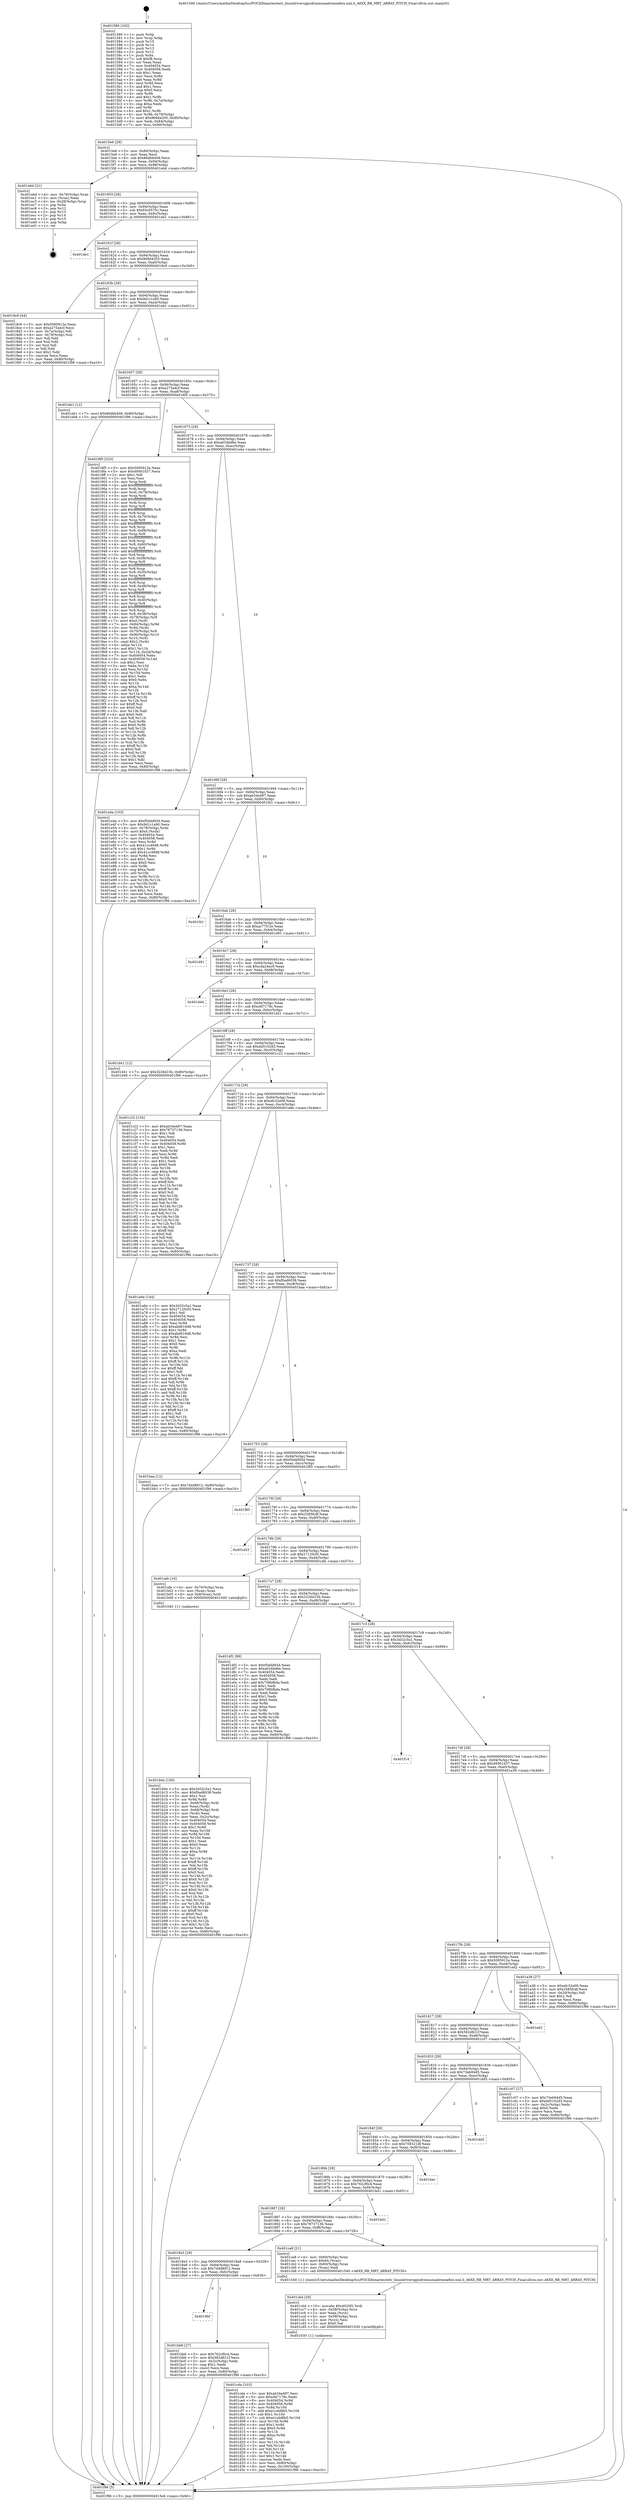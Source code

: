 digraph "0x401580" {
  label = "0x401580 (/mnt/c/Users/mathe/Desktop/tcc/POCII/binaries/extr_linuxdriversgpudrmmsmadrenoa6xx.xml.h_A6XX_RB_MRT_ARRAY_PITCH_Final-ollvm.out::main(0))"
  labelloc = "t"
  node[shape=record]

  Entry [label="",width=0.3,height=0.3,shape=circle,fillcolor=black,style=filled]
  "0x4015e6" [label="{
     0x4015e6 [29]\l
     | [instrs]\l
     &nbsp;&nbsp;0x4015e6 \<+3\>: mov -0x80(%rbp),%eax\l
     &nbsp;&nbsp;0x4015e9 \<+2\>: mov %eax,%ecx\l
     &nbsp;&nbsp;0x4015eb \<+6\>: sub $0x86dbb408,%ecx\l
     &nbsp;&nbsp;0x4015f1 \<+6\>: mov %eax,-0x94(%rbp)\l
     &nbsp;&nbsp;0x4015f7 \<+6\>: mov %ecx,-0x98(%rbp)\l
     &nbsp;&nbsp;0x4015fd \<+6\>: je 0000000000401ebd \<main+0x93d\>\l
  }"]
  "0x401ebd" [label="{
     0x401ebd [21]\l
     | [instrs]\l
     &nbsp;&nbsp;0x401ebd \<+4\>: mov -0x78(%rbp),%rax\l
     &nbsp;&nbsp;0x401ec1 \<+2\>: mov (%rax),%eax\l
     &nbsp;&nbsp;0x401ec3 \<+4\>: lea -0x28(%rbp),%rsp\l
     &nbsp;&nbsp;0x401ec7 \<+1\>: pop %rbx\l
     &nbsp;&nbsp;0x401ec8 \<+2\>: pop %r12\l
     &nbsp;&nbsp;0x401eca \<+2\>: pop %r13\l
     &nbsp;&nbsp;0x401ecc \<+2\>: pop %r14\l
     &nbsp;&nbsp;0x401ece \<+2\>: pop %r15\l
     &nbsp;&nbsp;0x401ed0 \<+1\>: pop %rbp\l
     &nbsp;&nbsp;0x401ed1 \<+1\>: ret\l
  }"]
  "0x401603" [label="{
     0x401603 [28]\l
     | [instrs]\l
     &nbsp;&nbsp;0x401603 \<+5\>: jmp 0000000000401608 \<main+0x88\>\l
     &nbsp;&nbsp;0x401608 \<+6\>: mov -0x94(%rbp),%eax\l
     &nbsp;&nbsp;0x40160e \<+5\>: sub $0x93c0570c,%eax\l
     &nbsp;&nbsp;0x401613 \<+6\>: mov %eax,-0x9c(%rbp)\l
     &nbsp;&nbsp;0x401619 \<+6\>: je 0000000000401de1 \<main+0x861\>\l
  }"]
  Exit [label="",width=0.3,height=0.3,shape=circle,fillcolor=black,style=filled,peripheries=2]
  "0x401de1" [label="{
     0x401de1\l
  }", style=dashed]
  "0x40161f" [label="{
     0x40161f [28]\l
     | [instrs]\l
     &nbsp;&nbsp;0x40161f \<+5\>: jmp 0000000000401624 \<main+0xa4\>\l
     &nbsp;&nbsp;0x401624 \<+6\>: mov -0x94(%rbp),%eax\l
     &nbsp;&nbsp;0x40162a \<+5\>: sub $0x969d4205,%eax\l
     &nbsp;&nbsp;0x40162f \<+6\>: mov %eax,-0xa0(%rbp)\l
     &nbsp;&nbsp;0x401635 \<+6\>: je 00000000004018c9 \<main+0x349\>\l
  }"]
  "0x401cda" [label="{
     0x401cda [103]\l
     | [instrs]\l
     &nbsp;&nbsp;0x401cda \<+5\>: mov $0xab34a497,%esi\l
     &nbsp;&nbsp;0x401cdf \<+5\>: mov $0xcfd7178c,%edx\l
     &nbsp;&nbsp;0x401ce4 \<+8\>: mov 0x404054,%r8d\l
     &nbsp;&nbsp;0x401cec \<+8\>: mov 0x404058,%r9d\l
     &nbsp;&nbsp;0x401cf4 \<+3\>: mov %r8d,%r10d\l
     &nbsp;&nbsp;0x401cf7 \<+7\>: add $0xe1cdd8b5,%r10d\l
     &nbsp;&nbsp;0x401cfe \<+4\>: sub $0x1,%r10d\l
     &nbsp;&nbsp;0x401d02 \<+7\>: sub $0xe1cdd8b5,%r10d\l
     &nbsp;&nbsp;0x401d09 \<+4\>: imul %r10d,%r8d\l
     &nbsp;&nbsp;0x401d0d \<+4\>: and $0x1,%r8d\l
     &nbsp;&nbsp;0x401d11 \<+4\>: cmp $0x0,%r8d\l
     &nbsp;&nbsp;0x401d15 \<+4\>: sete %r11b\l
     &nbsp;&nbsp;0x401d19 \<+4\>: cmp $0xa,%r9d\l
     &nbsp;&nbsp;0x401d1d \<+3\>: setl %bl\l
     &nbsp;&nbsp;0x401d20 \<+3\>: mov %r11b,%r14b\l
     &nbsp;&nbsp;0x401d23 \<+3\>: and %bl,%r14b\l
     &nbsp;&nbsp;0x401d26 \<+3\>: xor %bl,%r11b\l
     &nbsp;&nbsp;0x401d29 \<+3\>: or %r11b,%r14b\l
     &nbsp;&nbsp;0x401d2c \<+4\>: test $0x1,%r14b\l
     &nbsp;&nbsp;0x401d30 \<+3\>: cmovne %edx,%esi\l
     &nbsp;&nbsp;0x401d33 \<+3\>: mov %esi,-0x80(%rbp)\l
     &nbsp;&nbsp;0x401d36 \<+6\>: mov %eax,-0x100(%rbp)\l
     &nbsp;&nbsp;0x401d3c \<+5\>: jmp 0000000000401f96 \<main+0xa16\>\l
  }"]
  "0x4018c9" [label="{
     0x4018c9 [44]\l
     | [instrs]\l
     &nbsp;&nbsp;0x4018c9 \<+5\>: mov $0x5095912e,%eax\l
     &nbsp;&nbsp;0x4018ce \<+5\>: mov $0xa275a4cf,%ecx\l
     &nbsp;&nbsp;0x4018d3 \<+3\>: mov -0x7a(%rbp),%dl\l
     &nbsp;&nbsp;0x4018d6 \<+4\>: mov -0x79(%rbp),%sil\l
     &nbsp;&nbsp;0x4018da \<+3\>: mov %dl,%dil\l
     &nbsp;&nbsp;0x4018dd \<+3\>: and %sil,%dil\l
     &nbsp;&nbsp;0x4018e0 \<+3\>: xor %sil,%dl\l
     &nbsp;&nbsp;0x4018e3 \<+3\>: or %dl,%dil\l
     &nbsp;&nbsp;0x4018e6 \<+4\>: test $0x1,%dil\l
     &nbsp;&nbsp;0x4018ea \<+3\>: cmovne %ecx,%eax\l
     &nbsp;&nbsp;0x4018ed \<+3\>: mov %eax,-0x80(%rbp)\l
     &nbsp;&nbsp;0x4018f0 \<+5\>: jmp 0000000000401f96 \<main+0xa16\>\l
  }"]
  "0x40163b" [label="{
     0x40163b [28]\l
     | [instrs]\l
     &nbsp;&nbsp;0x40163b \<+5\>: jmp 0000000000401640 \<main+0xc0\>\l
     &nbsp;&nbsp;0x401640 \<+6\>: mov -0x94(%rbp),%eax\l
     &nbsp;&nbsp;0x401646 \<+5\>: sub $0x9d1c1a90,%eax\l
     &nbsp;&nbsp;0x40164b \<+6\>: mov %eax,-0xa4(%rbp)\l
     &nbsp;&nbsp;0x401651 \<+6\>: je 0000000000401eb1 \<main+0x931\>\l
  }"]
  "0x401f96" [label="{
     0x401f96 [5]\l
     | [instrs]\l
     &nbsp;&nbsp;0x401f96 \<+5\>: jmp 00000000004015e6 \<main+0x66\>\l
  }"]
  "0x401580" [label="{
     0x401580 [102]\l
     | [instrs]\l
     &nbsp;&nbsp;0x401580 \<+1\>: push %rbp\l
     &nbsp;&nbsp;0x401581 \<+3\>: mov %rsp,%rbp\l
     &nbsp;&nbsp;0x401584 \<+2\>: push %r15\l
     &nbsp;&nbsp;0x401586 \<+2\>: push %r14\l
     &nbsp;&nbsp;0x401588 \<+2\>: push %r13\l
     &nbsp;&nbsp;0x40158a \<+2\>: push %r12\l
     &nbsp;&nbsp;0x40158c \<+1\>: push %rbx\l
     &nbsp;&nbsp;0x40158d \<+7\>: sub $0xf8,%rsp\l
     &nbsp;&nbsp;0x401594 \<+2\>: xor %eax,%eax\l
     &nbsp;&nbsp;0x401596 \<+7\>: mov 0x404054,%ecx\l
     &nbsp;&nbsp;0x40159d \<+7\>: mov 0x404058,%edx\l
     &nbsp;&nbsp;0x4015a4 \<+3\>: sub $0x1,%eax\l
     &nbsp;&nbsp;0x4015a7 \<+3\>: mov %ecx,%r8d\l
     &nbsp;&nbsp;0x4015aa \<+3\>: add %eax,%r8d\l
     &nbsp;&nbsp;0x4015ad \<+4\>: imul %r8d,%ecx\l
     &nbsp;&nbsp;0x4015b1 \<+3\>: and $0x1,%ecx\l
     &nbsp;&nbsp;0x4015b4 \<+3\>: cmp $0x0,%ecx\l
     &nbsp;&nbsp;0x4015b7 \<+4\>: sete %r9b\l
     &nbsp;&nbsp;0x4015bb \<+4\>: and $0x1,%r9b\l
     &nbsp;&nbsp;0x4015bf \<+4\>: mov %r9b,-0x7a(%rbp)\l
     &nbsp;&nbsp;0x4015c3 \<+3\>: cmp $0xa,%edx\l
     &nbsp;&nbsp;0x4015c6 \<+4\>: setl %r9b\l
     &nbsp;&nbsp;0x4015ca \<+4\>: and $0x1,%r9b\l
     &nbsp;&nbsp;0x4015ce \<+4\>: mov %r9b,-0x79(%rbp)\l
     &nbsp;&nbsp;0x4015d2 \<+7\>: movl $0x969d4205,-0x80(%rbp)\l
     &nbsp;&nbsp;0x4015d9 \<+6\>: mov %edi,-0x84(%rbp)\l
     &nbsp;&nbsp;0x4015df \<+7\>: mov %rsi,-0x90(%rbp)\l
  }"]
  "0x401cbd" [label="{
     0x401cbd [29]\l
     | [instrs]\l
     &nbsp;&nbsp;0x401cbd \<+10\>: movabs $0x4020f2,%rdi\l
     &nbsp;&nbsp;0x401cc7 \<+4\>: mov -0x58(%rbp),%rcx\l
     &nbsp;&nbsp;0x401ccb \<+2\>: mov %eax,(%rcx)\l
     &nbsp;&nbsp;0x401ccd \<+4\>: mov -0x58(%rbp),%rcx\l
     &nbsp;&nbsp;0x401cd1 \<+2\>: mov (%rcx),%esi\l
     &nbsp;&nbsp;0x401cd3 \<+2\>: mov $0x0,%al\l
     &nbsp;&nbsp;0x401cd5 \<+5\>: call 0000000000401030 \<printf@plt\>\l
     | [calls]\l
     &nbsp;&nbsp;0x401030 \{1\} (unknown)\l
  }"]
  "0x401eb1" [label="{
     0x401eb1 [12]\l
     | [instrs]\l
     &nbsp;&nbsp;0x401eb1 \<+7\>: movl $0x86dbb408,-0x80(%rbp)\l
     &nbsp;&nbsp;0x401eb8 \<+5\>: jmp 0000000000401f96 \<main+0xa16\>\l
  }"]
  "0x401657" [label="{
     0x401657 [28]\l
     | [instrs]\l
     &nbsp;&nbsp;0x401657 \<+5\>: jmp 000000000040165c \<main+0xdc\>\l
     &nbsp;&nbsp;0x40165c \<+6\>: mov -0x94(%rbp),%eax\l
     &nbsp;&nbsp;0x401662 \<+5\>: sub $0xa275a4cf,%eax\l
     &nbsp;&nbsp;0x401667 \<+6\>: mov %eax,-0xa8(%rbp)\l
     &nbsp;&nbsp;0x40166d \<+6\>: je 00000000004018f5 \<main+0x375\>\l
  }"]
  "0x4018bf" [label="{
     0x4018bf\l
  }", style=dashed]
  "0x4018f5" [label="{
     0x4018f5 [323]\l
     | [instrs]\l
     &nbsp;&nbsp;0x4018f5 \<+5\>: mov $0x5095912e,%eax\l
     &nbsp;&nbsp;0x4018fa \<+5\>: mov $0x49561d37,%ecx\l
     &nbsp;&nbsp;0x4018ff \<+2\>: mov $0x1,%dl\l
     &nbsp;&nbsp;0x401901 \<+2\>: xor %esi,%esi\l
     &nbsp;&nbsp;0x401903 \<+3\>: mov %rsp,%rdi\l
     &nbsp;&nbsp;0x401906 \<+4\>: add $0xfffffffffffffff0,%rdi\l
     &nbsp;&nbsp;0x40190a \<+3\>: mov %rdi,%rsp\l
     &nbsp;&nbsp;0x40190d \<+4\>: mov %rdi,-0x78(%rbp)\l
     &nbsp;&nbsp;0x401911 \<+3\>: mov %rsp,%rdi\l
     &nbsp;&nbsp;0x401914 \<+4\>: add $0xfffffffffffffff0,%rdi\l
     &nbsp;&nbsp;0x401918 \<+3\>: mov %rdi,%rsp\l
     &nbsp;&nbsp;0x40191b \<+3\>: mov %rsp,%r8\l
     &nbsp;&nbsp;0x40191e \<+4\>: add $0xfffffffffffffff0,%r8\l
     &nbsp;&nbsp;0x401922 \<+3\>: mov %r8,%rsp\l
     &nbsp;&nbsp;0x401925 \<+4\>: mov %r8,-0x70(%rbp)\l
     &nbsp;&nbsp;0x401929 \<+3\>: mov %rsp,%r8\l
     &nbsp;&nbsp;0x40192c \<+4\>: add $0xfffffffffffffff0,%r8\l
     &nbsp;&nbsp;0x401930 \<+3\>: mov %r8,%rsp\l
     &nbsp;&nbsp;0x401933 \<+4\>: mov %r8,-0x68(%rbp)\l
     &nbsp;&nbsp;0x401937 \<+3\>: mov %rsp,%r8\l
     &nbsp;&nbsp;0x40193a \<+4\>: add $0xfffffffffffffff0,%r8\l
     &nbsp;&nbsp;0x40193e \<+3\>: mov %r8,%rsp\l
     &nbsp;&nbsp;0x401941 \<+4\>: mov %r8,-0x60(%rbp)\l
     &nbsp;&nbsp;0x401945 \<+3\>: mov %rsp,%r8\l
     &nbsp;&nbsp;0x401948 \<+4\>: add $0xfffffffffffffff0,%r8\l
     &nbsp;&nbsp;0x40194c \<+3\>: mov %r8,%rsp\l
     &nbsp;&nbsp;0x40194f \<+4\>: mov %r8,-0x58(%rbp)\l
     &nbsp;&nbsp;0x401953 \<+3\>: mov %rsp,%r8\l
     &nbsp;&nbsp;0x401956 \<+4\>: add $0xfffffffffffffff0,%r8\l
     &nbsp;&nbsp;0x40195a \<+3\>: mov %r8,%rsp\l
     &nbsp;&nbsp;0x40195d \<+4\>: mov %r8,-0x50(%rbp)\l
     &nbsp;&nbsp;0x401961 \<+3\>: mov %rsp,%r8\l
     &nbsp;&nbsp;0x401964 \<+4\>: add $0xfffffffffffffff0,%r8\l
     &nbsp;&nbsp;0x401968 \<+3\>: mov %r8,%rsp\l
     &nbsp;&nbsp;0x40196b \<+4\>: mov %r8,-0x48(%rbp)\l
     &nbsp;&nbsp;0x40196f \<+3\>: mov %rsp,%r8\l
     &nbsp;&nbsp;0x401972 \<+4\>: add $0xfffffffffffffff0,%r8\l
     &nbsp;&nbsp;0x401976 \<+3\>: mov %r8,%rsp\l
     &nbsp;&nbsp;0x401979 \<+4\>: mov %r8,-0x40(%rbp)\l
     &nbsp;&nbsp;0x40197d \<+3\>: mov %rsp,%r8\l
     &nbsp;&nbsp;0x401980 \<+4\>: add $0xfffffffffffffff0,%r8\l
     &nbsp;&nbsp;0x401984 \<+3\>: mov %r8,%rsp\l
     &nbsp;&nbsp;0x401987 \<+4\>: mov %r8,-0x38(%rbp)\l
     &nbsp;&nbsp;0x40198b \<+4\>: mov -0x78(%rbp),%r8\l
     &nbsp;&nbsp;0x40198f \<+7\>: movl $0x0,(%r8)\l
     &nbsp;&nbsp;0x401996 \<+7\>: mov -0x84(%rbp),%r9d\l
     &nbsp;&nbsp;0x40199d \<+3\>: mov %r9d,(%rdi)\l
     &nbsp;&nbsp;0x4019a0 \<+4\>: mov -0x70(%rbp),%r8\l
     &nbsp;&nbsp;0x4019a4 \<+7\>: mov -0x90(%rbp),%r10\l
     &nbsp;&nbsp;0x4019ab \<+3\>: mov %r10,(%r8)\l
     &nbsp;&nbsp;0x4019ae \<+3\>: cmpl $0x2,(%rdi)\l
     &nbsp;&nbsp;0x4019b1 \<+4\>: setne %r11b\l
     &nbsp;&nbsp;0x4019b5 \<+4\>: and $0x1,%r11b\l
     &nbsp;&nbsp;0x4019b9 \<+4\>: mov %r11b,-0x2d(%rbp)\l
     &nbsp;&nbsp;0x4019bd \<+7\>: mov 0x404054,%ebx\l
     &nbsp;&nbsp;0x4019c4 \<+8\>: mov 0x404058,%r14d\l
     &nbsp;&nbsp;0x4019cc \<+3\>: sub $0x1,%esi\l
     &nbsp;&nbsp;0x4019cf \<+3\>: mov %ebx,%r15d\l
     &nbsp;&nbsp;0x4019d2 \<+3\>: add %esi,%r15d\l
     &nbsp;&nbsp;0x4019d5 \<+4\>: imul %r15d,%ebx\l
     &nbsp;&nbsp;0x4019d9 \<+3\>: and $0x1,%ebx\l
     &nbsp;&nbsp;0x4019dc \<+3\>: cmp $0x0,%ebx\l
     &nbsp;&nbsp;0x4019df \<+4\>: sete %r11b\l
     &nbsp;&nbsp;0x4019e3 \<+4\>: cmp $0xa,%r14d\l
     &nbsp;&nbsp;0x4019e7 \<+4\>: setl %r12b\l
     &nbsp;&nbsp;0x4019eb \<+3\>: mov %r11b,%r13b\l
     &nbsp;&nbsp;0x4019ee \<+4\>: xor $0xff,%r13b\l
     &nbsp;&nbsp;0x4019f2 \<+3\>: mov %r12b,%sil\l
     &nbsp;&nbsp;0x4019f5 \<+4\>: xor $0xff,%sil\l
     &nbsp;&nbsp;0x4019f9 \<+3\>: xor $0x0,%dl\l
     &nbsp;&nbsp;0x4019fc \<+3\>: mov %r13b,%dil\l
     &nbsp;&nbsp;0x4019ff \<+4\>: and $0x0,%dil\l
     &nbsp;&nbsp;0x401a03 \<+3\>: and %dl,%r11b\l
     &nbsp;&nbsp;0x401a06 \<+3\>: mov %sil,%r8b\l
     &nbsp;&nbsp;0x401a09 \<+4\>: and $0x0,%r8b\l
     &nbsp;&nbsp;0x401a0d \<+3\>: and %dl,%r12b\l
     &nbsp;&nbsp;0x401a10 \<+3\>: or %r11b,%dil\l
     &nbsp;&nbsp;0x401a13 \<+3\>: or %r12b,%r8b\l
     &nbsp;&nbsp;0x401a16 \<+3\>: xor %r8b,%dil\l
     &nbsp;&nbsp;0x401a19 \<+3\>: or %sil,%r13b\l
     &nbsp;&nbsp;0x401a1c \<+4\>: xor $0xff,%r13b\l
     &nbsp;&nbsp;0x401a20 \<+3\>: or $0x0,%dl\l
     &nbsp;&nbsp;0x401a23 \<+3\>: and %dl,%r13b\l
     &nbsp;&nbsp;0x401a26 \<+3\>: or %r13b,%dil\l
     &nbsp;&nbsp;0x401a29 \<+4\>: test $0x1,%dil\l
     &nbsp;&nbsp;0x401a2d \<+3\>: cmovne %ecx,%eax\l
     &nbsp;&nbsp;0x401a30 \<+3\>: mov %eax,-0x80(%rbp)\l
     &nbsp;&nbsp;0x401a33 \<+5\>: jmp 0000000000401f96 \<main+0xa16\>\l
  }"]
  "0x401673" [label="{
     0x401673 [28]\l
     | [instrs]\l
     &nbsp;&nbsp;0x401673 \<+5\>: jmp 0000000000401678 \<main+0xf8\>\l
     &nbsp;&nbsp;0x401678 \<+6\>: mov -0x94(%rbp),%eax\l
     &nbsp;&nbsp;0x40167e \<+5\>: sub $0xa634bd6e,%eax\l
     &nbsp;&nbsp;0x401683 \<+6\>: mov %eax,-0xac(%rbp)\l
     &nbsp;&nbsp;0x401689 \<+6\>: je 0000000000401e4a \<main+0x8ca\>\l
  }"]
  "0x401bb6" [label="{
     0x401bb6 [27]\l
     | [instrs]\l
     &nbsp;&nbsp;0x401bb6 \<+5\>: mov $0x762cf0c4,%eax\l
     &nbsp;&nbsp;0x401bbb \<+5\>: mov $0x582d821f,%ecx\l
     &nbsp;&nbsp;0x401bc0 \<+3\>: mov -0x2c(%rbp),%edx\l
     &nbsp;&nbsp;0x401bc3 \<+3\>: cmp $0x1,%edx\l
     &nbsp;&nbsp;0x401bc6 \<+3\>: cmovl %ecx,%eax\l
     &nbsp;&nbsp;0x401bc9 \<+3\>: mov %eax,-0x80(%rbp)\l
     &nbsp;&nbsp;0x401bcc \<+5\>: jmp 0000000000401f96 \<main+0xa16\>\l
  }"]
  "0x4018a3" [label="{
     0x4018a3 [28]\l
     | [instrs]\l
     &nbsp;&nbsp;0x4018a3 \<+5\>: jmp 00000000004018a8 \<main+0x328\>\l
     &nbsp;&nbsp;0x4018a8 \<+6\>: mov -0x94(%rbp),%eax\l
     &nbsp;&nbsp;0x4018ae \<+5\>: sub $0x7d4d8912,%eax\l
     &nbsp;&nbsp;0x4018b3 \<+6\>: mov %eax,-0xfc(%rbp)\l
     &nbsp;&nbsp;0x4018b9 \<+6\>: je 0000000000401bb6 \<main+0x636\>\l
  }"]
  "0x401e4a" [label="{
     0x401e4a [103]\l
     | [instrs]\l
     &nbsp;&nbsp;0x401e4a \<+5\>: mov $0xf5ddd93d,%eax\l
     &nbsp;&nbsp;0x401e4f \<+5\>: mov $0x9d1c1a90,%ecx\l
     &nbsp;&nbsp;0x401e54 \<+4\>: mov -0x78(%rbp),%rdx\l
     &nbsp;&nbsp;0x401e58 \<+6\>: movl $0x0,(%rdx)\l
     &nbsp;&nbsp;0x401e5e \<+7\>: mov 0x404054,%esi\l
     &nbsp;&nbsp;0x401e65 \<+7\>: mov 0x404058,%edi\l
     &nbsp;&nbsp;0x401e6c \<+3\>: mov %esi,%r8d\l
     &nbsp;&nbsp;0x401e6f \<+7\>: sub $0x41cc49d8,%r8d\l
     &nbsp;&nbsp;0x401e76 \<+4\>: sub $0x1,%r8d\l
     &nbsp;&nbsp;0x401e7a \<+7\>: add $0x41cc49d8,%r8d\l
     &nbsp;&nbsp;0x401e81 \<+4\>: imul %r8d,%esi\l
     &nbsp;&nbsp;0x401e85 \<+3\>: and $0x1,%esi\l
     &nbsp;&nbsp;0x401e88 \<+3\>: cmp $0x0,%esi\l
     &nbsp;&nbsp;0x401e8b \<+4\>: sete %r9b\l
     &nbsp;&nbsp;0x401e8f \<+3\>: cmp $0xa,%edi\l
     &nbsp;&nbsp;0x401e92 \<+4\>: setl %r10b\l
     &nbsp;&nbsp;0x401e96 \<+3\>: mov %r9b,%r11b\l
     &nbsp;&nbsp;0x401e99 \<+3\>: and %r10b,%r11b\l
     &nbsp;&nbsp;0x401e9c \<+3\>: xor %r10b,%r9b\l
     &nbsp;&nbsp;0x401e9f \<+3\>: or %r9b,%r11b\l
     &nbsp;&nbsp;0x401ea2 \<+4\>: test $0x1,%r11b\l
     &nbsp;&nbsp;0x401ea6 \<+3\>: cmovne %ecx,%eax\l
     &nbsp;&nbsp;0x401ea9 \<+3\>: mov %eax,-0x80(%rbp)\l
     &nbsp;&nbsp;0x401eac \<+5\>: jmp 0000000000401f96 \<main+0xa16\>\l
  }"]
  "0x40168f" [label="{
     0x40168f [28]\l
     | [instrs]\l
     &nbsp;&nbsp;0x40168f \<+5\>: jmp 0000000000401694 \<main+0x114\>\l
     &nbsp;&nbsp;0x401694 \<+6\>: mov -0x94(%rbp),%eax\l
     &nbsp;&nbsp;0x40169a \<+5\>: sub $0xab34a497,%eax\l
     &nbsp;&nbsp;0x40169f \<+6\>: mov %eax,-0xb0(%rbp)\l
     &nbsp;&nbsp;0x4016a5 \<+6\>: je 0000000000401f41 \<main+0x9c1\>\l
  }"]
  "0x401ca8" [label="{
     0x401ca8 [21]\l
     | [instrs]\l
     &nbsp;&nbsp;0x401ca8 \<+4\>: mov -0x60(%rbp),%rax\l
     &nbsp;&nbsp;0x401cac \<+6\>: movl $0x64,(%rax)\l
     &nbsp;&nbsp;0x401cb2 \<+4\>: mov -0x60(%rbp),%rax\l
     &nbsp;&nbsp;0x401cb6 \<+2\>: mov (%rax),%edi\l
     &nbsp;&nbsp;0x401cb8 \<+5\>: call 0000000000401540 \<A6XX_RB_MRT_ARRAY_PITCH\>\l
     | [calls]\l
     &nbsp;&nbsp;0x401540 \{1\} (/mnt/c/Users/mathe/Desktop/tcc/POCII/binaries/extr_linuxdriversgpudrmmsmadrenoa6xx.xml.h_A6XX_RB_MRT_ARRAY_PITCH_Final-ollvm.out::A6XX_RB_MRT_ARRAY_PITCH)\l
  }"]
  "0x401f41" [label="{
     0x401f41\l
  }", style=dashed]
  "0x4016ab" [label="{
     0x4016ab [28]\l
     | [instrs]\l
     &nbsp;&nbsp;0x4016ab \<+5\>: jmp 00000000004016b0 \<main+0x130\>\l
     &nbsp;&nbsp;0x4016b0 \<+6\>: mov -0x94(%rbp),%eax\l
     &nbsp;&nbsp;0x4016b6 \<+5\>: sub $0xac77f12e,%eax\l
     &nbsp;&nbsp;0x4016bb \<+6\>: mov %eax,-0xb4(%rbp)\l
     &nbsp;&nbsp;0x4016c1 \<+6\>: je 0000000000401d91 \<main+0x811\>\l
  }"]
  "0x401887" [label="{
     0x401887 [28]\l
     | [instrs]\l
     &nbsp;&nbsp;0x401887 \<+5\>: jmp 000000000040188c \<main+0x30c\>\l
     &nbsp;&nbsp;0x40188c \<+6\>: mov -0x94(%rbp),%eax\l
     &nbsp;&nbsp;0x401892 \<+5\>: sub $0x78737136,%eax\l
     &nbsp;&nbsp;0x401897 \<+6\>: mov %eax,-0xf8(%rbp)\l
     &nbsp;&nbsp;0x40189d \<+6\>: je 0000000000401ca8 \<main+0x728\>\l
  }"]
  "0x401d91" [label="{
     0x401d91\l
  }", style=dashed]
  "0x4016c7" [label="{
     0x4016c7 [28]\l
     | [instrs]\l
     &nbsp;&nbsp;0x4016c7 \<+5\>: jmp 00000000004016cc \<main+0x14c\>\l
     &nbsp;&nbsp;0x4016cc \<+6\>: mov -0x94(%rbp),%eax\l
     &nbsp;&nbsp;0x4016d2 \<+5\>: sub $0xcda24ec9,%eax\l
     &nbsp;&nbsp;0x4016d7 \<+6\>: mov %eax,-0xb8(%rbp)\l
     &nbsp;&nbsp;0x4016dd \<+6\>: je 0000000000401d4d \<main+0x7cd\>\l
  }"]
  "0x401bd1" [label="{
     0x401bd1\l
  }", style=dashed]
  "0x401d4d" [label="{
     0x401d4d\l
  }", style=dashed]
  "0x4016e3" [label="{
     0x4016e3 [28]\l
     | [instrs]\l
     &nbsp;&nbsp;0x4016e3 \<+5\>: jmp 00000000004016e8 \<main+0x168\>\l
     &nbsp;&nbsp;0x4016e8 \<+6\>: mov -0x94(%rbp),%eax\l
     &nbsp;&nbsp;0x4016ee \<+5\>: sub $0xcfd7178c,%eax\l
     &nbsp;&nbsp;0x4016f3 \<+6\>: mov %eax,-0xbc(%rbp)\l
     &nbsp;&nbsp;0x4016f9 \<+6\>: je 0000000000401d41 \<main+0x7c1\>\l
  }"]
  "0x40186b" [label="{
     0x40186b [28]\l
     | [instrs]\l
     &nbsp;&nbsp;0x40186b \<+5\>: jmp 0000000000401870 \<main+0x2f0\>\l
     &nbsp;&nbsp;0x401870 \<+6\>: mov -0x94(%rbp),%eax\l
     &nbsp;&nbsp;0x401876 \<+5\>: sub $0x762cf0c4,%eax\l
     &nbsp;&nbsp;0x40187b \<+6\>: mov %eax,-0xf4(%rbp)\l
     &nbsp;&nbsp;0x401881 \<+6\>: je 0000000000401bd1 \<main+0x651\>\l
  }"]
  "0x401d41" [label="{
     0x401d41 [12]\l
     | [instrs]\l
     &nbsp;&nbsp;0x401d41 \<+7\>: movl $0x3226d15b,-0x80(%rbp)\l
     &nbsp;&nbsp;0x401d48 \<+5\>: jmp 0000000000401f96 \<main+0xa16\>\l
  }"]
  "0x4016ff" [label="{
     0x4016ff [28]\l
     | [instrs]\l
     &nbsp;&nbsp;0x4016ff \<+5\>: jmp 0000000000401704 \<main+0x184\>\l
     &nbsp;&nbsp;0x401704 \<+6\>: mov -0x94(%rbp),%eax\l
     &nbsp;&nbsp;0x40170a \<+5\>: sub $0xdd5102d3,%eax\l
     &nbsp;&nbsp;0x40170f \<+6\>: mov %eax,-0xc0(%rbp)\l
     &nbsp;&nbsp;0x401715 \<+6\>: je 0000000000401c22 \<main+0x6a2\>\l
  }"]
  "0x401bec" [label="{
     0x401bec\l
  }", style=dashed]
  "0x401c22" [label="{
     0x401c22 [134]\l
     | [instrs]\l
     &nbsp;&nbsp;0x401c22 \<+5\>: mov $0xab34a497,%eax\l
     &nbsp;&nbsp;0x401c27 \<+5\>: mov $0x78737136,%ecx\l
     &nbsp;&nbsp;0x401c2c \<+2\>: mov $0x1,%dl\l
     &nbsp;&nbsp;0x401c2e \<+2\>: xor %esi,%esi\l
     &nbsp;&nbsp;0x401c30 \<+7\>: mov 0x404054,%edi\l
     &nbsp;&nbsp;0x401c37 \<+8\>: mov 0x404058,%r8d\l
     &nbsp;&nbsp;0x401c3f \<+3\>: sub $0x1,%esi\l
     &nbsp;&nbsp;0x401c42 \<+3\>: mov %edi,%r9d\l
     &nbsp;&nbsp;0x401c45 \<+3\>: add %esi,%r9d\l
     &nbsp;&nbsp;0x401c48 \<+4\>: imul %r9d,%edi\l
     &nbsp;&nbsp;0x401c4c \<+3\>: and $0x1,%edi\l
     &nbsp;&nbsp;0x401c4f \<+3\>: cmp $0x0,%edi\l
     &nbsp;&nbsp;0x401c52 \<+4\>: sete %r10b\l
     &nbsp;&nbsp;0x401c56 \<+4\>: cmp $0xa,%r8d\l
     &nbsp;&nbsp;0x401c5a \<+4\>: setl %r11b\l
     &nbsp;&nbsp;0x401c5e \<+3\>: mov %r10b,%bl\l
     &nbsp;&nbsp;0x401c61 \<+3\>: xor $0xff,%bl\l
     &nbsp;&nbsp;0x401c64 \<+3\>: mov %r11b,%r14b\l
     &nbsp;&nbsp;0x401c67 \<+4\>: xor $0xff,%r14b\l
     &nbsp;&nbsp;0x401c6b \<+3\>: xor $0x0,%dl\l
     &nbsp;&nbsp;0x401c6e \<+3\>: mov %bl,%r15b\l
     &nbsp;&nbsp;0x401c71 \<+4\>: and $0x0,%r15b\l
     &nbsp;&nbsp;0x401c75 \<+3\>: and %dl,%r10b\l
     &nbsp;&nbsp;0x401c78 \<+3\>: mov %r14b,%r12b\l
     &nbsp;&nbsp;0x401c7b \<+4\>: and $0x0,%r12b\l
     &nbsp;&nbsp;0x401c7f \<+3\>: and %dl,%r11b\l
     &nbsp;&nbsp;0x401c82 \<+3\>: or %r10b,%r15b\l
     &nbsp;&nbsp;0x401c85 \<+3\>: or %r11b,%r12b\l
     &nbsp;&nbsp;0x401c88 \<+3\>: xor %r12b,%r15b\l
     &nbsp;&nbsp;0x401c8b \<+3\>: or %r14b,%bl\l
     &nbsp;&nbsp;0x401c8e \<+3\>: xor $0xff,%bl\l
     &nbsp;&nbsp;0x401c91 \<+3\>: or $0x0,%dl\l
     &nbsp;&nbsp;0x401c94 \<+2\>: and %dl,%bl\l
     &nbsp;&nbsp;0x401c96 \<+3\>: or %bl,%r15b\l
     &nbsp;&nbsp;0x401c99 \<+4\>: test $0x1,%r15b\l
     &nbsp;&nbsp;0x401c9d \<+3\>: cmovne %ecx,%eax\l
     &nbsp;&nbsp;0x401ca0 \<+3\>: mov %eax,-0x80(%rbp)\l
     &nbsp;&nbsp;0x401ca3 \<+5\>: jmp 0000000000401f96 \<main+0xa16\>\l
  }"]
  "0x40171b" [label="{
     0x40171b [28]\l
     | [instrs]\l
     &nbsp;&nbsp;0x40171b \<+5\>: jmp 0000000000401720 \<main+0x1a0\>\l
     &nbsp;&nbsp;0x401720 \<+6\>: mov -0x94(%rbp),%eax\l
     &nbsp;&nbsp;0x401726 \<+5\>: sub $0xefc32e09,%eax\l
     &nbsp;&nbsp;0x40172b \<+6\>: mov %eax,-0xc4(%rbp)\l
     &nbsp;&nbsp;0x401731 \<+6\>: je 0000000000401a6e \<main+0x4ee\>\l
  }"]
  "0x40184f" [label="{
     0x40184f [28]\l
     | [instrs]\l
     &nbsp;&nbsp;0x40184f \<+5\>: jmp 0000000000401854 \<main+0x2d4\>\l
     &nbsp;&nbsp;0x401854 \<+6\>: mov -0x94(%rbp),%eax\l
     &nbsp;&nbsp;0x40185a \<+5\>: sub $0x759321df,%eax\l
     &nbsp;&nbsp;0x40185f \<+6\>: mov %eax,-0xf0(%rbp)\l
     &nbsp;&nbsp;0x401865 \<+6\>: je 0000000000401bec \<main+0x66c\>\l
  }"]
  "0x401a6e" [label="{
     0x401a6e [144]\l
     | [instrs]\l
     &nbsp;&nbsp;0x401a6e \<+5\>: mov $0x3d32c5a1,%eax\l
     &nbsp;&nbsp;0x401a73 \<+5\>: mov $0x27120cf3,%ecx\l
     &nbsp;&nbsp;0x401a78 \<+2\>: mov $0x1,%dl\l
     &nbsp;&nbsp;0x401a7a \<+7\>: mov 0x404054,%esi\l
     &nbsp;&nbsp;0x401a81 \<+7\>: mov 0x404058,%edi\l
     &nbsp;&nbsp;0x401a88 \<+3\>: mov %esi,%r8d\l
     &nbsp;&nbsp;0x401a8b \<+7\>: add $0xabd616d8,%r8d\l
     &nbsp;&nbsp;0x401a92 \<+4\>: sub $0x1,%r8d\l
     &nbsp;&nbsp;0x401a96 \<+7\>: sub $0xabd616d8,%r8d\l
     &nbsp;&nbsp;0x401a9d \<+4\>: imul %r8d,%esi\l
     &nbsp;&nbsp;0x401aa1 \<+3\>: and $0x1,%esi\l
     &nbsp;&nbsp;0x401aa4 \<+3\>: cmp $0x0,%esi\l
     &nbsp;&nbsp;0x401aa7 \<+4\>: sete %r9b\l
     &nbsp;&nbsp;0x401aab \<+3\>: cmp $0xa,%edi\l
     &nbsp;&nbsp;0x401aae \<+4\>: setl %r10b\l
     &nbsp;&nbsp;0x401ab2 \<+3\>: mov %r9b,%r11b\l
     &nbsp;&nbsp;0x401ab5 \<+4\>: xor $0xff,%r11b\l
     &nbsp;&nbsp;0x401ab9 \<+3\>: mov %r10b,%bl\l
     &nbsp;&nbsp;0x401abc \<+3\>: xor $0xff,%bl\l
     &nbsp;&nbsp;0x401abf \<+3\>: xor $0x1,%dl\l
     &nbsp;&nbsp;0x401ac2 \<+3\>: mov %r11b,%r14b\l
     &nbsp;&nbsp;0x401ac5 \<+4\>: and $0xff,%r14b\l
     &nbsp;&nbsp;0x401ac9 \<+3\>: and %dl,%r9b\l
     &nbsp;&nbsp;0x401acc \<+3\>: mov %bl,%r15b\l
     &nbsp;&nbsp;0x401acf \<+4\>: and $0xff,%r15b\l
     &nbsp;&nbsp;0x401ad3 \<+3\>: and %dl,%r10b\l
     &nbsp;&nbsp;0x401ad6 \<+3\>: or %r9b,%r14b\l
     &nbsp;&nbsp;0x401ad9 \<+3\>: or %r10b,%r15b\l
     &nbsp;&nbsp;0x401adc \<+3\>: xor %r15b,%r14b\l
     &nbsp;&nbsp;0x401adf \<+3\>: or %bl,%r11b\l
     &nbsp;&nbsp;0x401ae2 \<+4\>: xor $0xff,%r11b\l
     &nbsp;&nbsp;0x401ae6 \<+3\>: or $0x1,%dl\l
     &nbsp;&nbsp;0x401ae9 \<+3\>: and %dl,%r11b\l
     &nbsp;&nbsp;0x401aec \<+3\>: or %r11b,%r14b\l
     &nbsp;&nbsp;0x401aef \<+4\>: test $0x1,%r14b\l
     &nbsp;&nbsp;0x401af3 \<+3\>: cmovne %ecx,%eax\l
     &nbsp;&nbsp;0x401af6 \<+3\>: mov %eax,-0x80(%rbp)\l
     &nbsp;&nbsp;0x401af9 \<+5\>: jmp 0000000000401f96 \<main+0xa16\>\l
  }"]
  "0x401737" [label="{
     0x401737 [28]\l
     | [instrs]\l
     &nbsp;&nbsp;0x401737 \<+5\>: jmp 000000000040173c \<main+0x1bc\>\l
     &nbsp;&nbsp;0x40173c \<+6\>: mov -0x94(%rbp),%eax\l
     &nbsp;&nbsp;0x401742 \<+5\>: sub $0xf0ad6038,%eax\l
     &nbsp;&nbsp;0x401747 \<+6\>: mov %eax,-0xc8(%rbp)\l
     &nbsp;&nbsp;0x40174d \<+6\>: je 0000000000401baa \<main+0x62a\>\l
  }"]
  "0x401dd5" [label="{
     0x401dd5\l
  }", style=dashed]
  "0x401baa" [label="{
     0x401baa [12]\l
     | [instrs]\l
     &nbsp;&nbsp;0x401baa \<+7\>: movl $0x7d4d8912,-0x80(%rbp)\l
     &nbsp;&nbsp;0x401bb1 \<+5\>: jmp 0000000000401f96 \<main+0xa16\>\l
  }"]
  "0x401753" [label="{
     0x401753 [28]\l
     | [instrs]\l
     &nbsp;&nbsp;0x401753 \<+5\>: jmp 0000000000401758 \<main+0x1d8\>\l
     &nbsp;&nbsp;0x401758 \<+6\>: mov -0x94(%rbp),%eax\l
     &nbsp;&nbsp;0x40175e \<+5\>: sub $0xf5ddd93d,%eax\l
     &nbsp;&nbsp;0x401763 \<+6\>: mov %eax,-0xcc(%rbp)\l
     &nbsp;&nbsp;0x401769 \<+6\>: je 0000000000401f85 \<main+0xa05\>\l
  }"]
  "0x401833" [label="{
     0x401833 [28]\l
     | [instrs]\l
     &nbsp;&nbsp;0x401833 \<+5\>: jmp 0000000000401838 \<main+0x2b8\>\l
     &nbsp;&nbsp;0x401838 \<+6\>: mov -0x94(%rbp),%eax\l
     &nbsp;&nbsp;0x40183e \<+5\>: sub $0x73eb94d5,%eax\l
     &nbsp;&nbsp;0x401843 \<+6\>: mov %eax,-0xec(%rbp)\l
     &nbsp;&nbsp;0x401849 \<+6\>: je 0000000000401dd5 \<main+0x855\>\l
  }"]
  "0x401f85" [label="{
     0x401f85\l
  }", style=dashed]
  "0x40176f" [label="{
     0x40176f [28]\l
     | [instrs]\l
     &nbsp;&nbsp;0x40176f \<+5\>: jmp 0000000000401774 \<main+0x1f4\>\l
     &nbsp;&nbsp;0x401774 \<+6\>: mov -0x94(%rbp),%eax\l
     &nbsp;&nbsp;0x40177a \<+5\>: sub $0x2585fcdf,%eax\l
     &nbsp;&nbsp;0x40177f \<+6\>: mov %eax,-0xd0(%rbp)\l
     &nbsp;&nbsp;0x401785 \<+6\>: je 0000000000401a53 \<main+0x4d3\>\l
  }"]
  "0x401c07" [label="{
     0x401c07 [27]\l
     | [instrs]\l
     &nbsp;&nbsp;0x401c07 \<+5\>: mov $0x73eb94d5,%eax\l
     &nbsp;&nbsp;0x401c0c \<+5\>: mov $0xdd5102d3,%ecx\l
     &nbsp;&nbsp;0x401c11 \<+3\>: mov -0x2c(%rbp),%edx\l
     &nbsp;&nbsp;0x401c14 \<+3\>: cmp $0x0,%edx\l
     &nbsp;&nbsp;0x401c17 \<+3\>: cmove %ecx,%eax\l
     &nbsp;&nbsp;0x401c1a \<+3\>: mov %eax,-0x80(%rbp)\l
     &nbsp;&nbsp;0x401c1d \<+5\>: jmp 0000000000401f96 \<main+0xa16\>\l
  }"]
  "0x401a53" [label="{
     0x401a53\l
  }", style=dashed]
  "0x40178b" [label="{
     0x40178b [28]\l
     | [instrs]\l
     &nbsp;&nbsp;0x40178b \<+5\>: jmp 0000000000401790 \<main+0x210\>\l
     &nbsp;&nbsp;0x401790 \<+6\>: mov -0x94(%rbp),%eax\l
     &nbsp;&nbsp;0x401796 \<+5\>: sub $0x27120cf3,%eax\l
     &nbsp;&nbsp;0x40179b \<+6\>: mov %eax,-0xd4(%rbp)\l
     &nbsp;&nbsp;0x4017a1 \<+6\>: je 0000000000401afe \<main+0x57e\>\l
  }"]
  "0x401817" [label="{
     0x401817 [28]\l
     | [instrs]\l
     &nbsp;&nbsp;0x401817 \<+5\>: jmp 000000000040181c \<main+0x29c\>\l
     &nbsp;&nbsp;0x40181c \<+6\>: mov -0x94(%rbp),%eax\l
     &nbsp;&nbsp;0x401822 \<+5\>: sub $0x582d821f,%eax\l
     &nbsp;&nbsp;0x401827 \<+6\>: mov %eax,-0xe8(%rbp)\l
     &nbsp;&nbsp;0x40182d \<+6\>: je 0000000000401c07 \<main+0x687\>\l
  }"]
  "0x401afe" [label="{
     0x401afe [16]\l
     | [instrs]\l
     &nbsp;&nbsp;0x401afe \<+4\>: mov -0x70(%rbp),%rax\l
     &nbsp;&nbsp;0x401b02 \<+3\>: mov (%rax),%rax\l
     &nbsp;&nbsp;0x401b05 \<+4\>: mov 0x8(%rax),%rdi\l
     &nbsp;&nbsp;0x401b09 \<+5\>: call 0000000000401040 \<atoi@plt\>\l
     | [calls]\l
     &nbsp;&nbsp;0x401040 \{1\} (unknown)\l
  }"]
  "0x4017a7" [label="{
     0x4017a7 [28]\l
     | [instrs]\l
     &nbsp;&nbsp;0x4017a7 \<+5\>: jmp 00000000004017ac \<main+0x22c\>\l
     &nbsp;&nbsp;0x4017ac \<+6\>: mov -0x94(%rbp),%eax\l
     &nbsp;&nbsp;0x4017b2 \<+5\>: sub $0x3226d15b,%eax\l
     &nbsp;&nbsp;0x4017b7 \<+6\>: mov %eax,-0xd8(%rbp)\l
     &nbsp;&nbsp;0x4017bd \<+6\>: je 0000000000401df2 \<main+0x872\>\l
  }"]
  "0x401ed2" [label="{
     0x401ed2\l
  }", style=dashed]
  "0x401df2" [label="{
     0x401df2 [88]\l
     | [instrs]\l
     &nbsp;&nbsp;0x401df2 \<+5\>: mov $0xf5ddd93d,%eax\l
     &nbsp;&nbsp;0x401df7 \<+5\>: mov $0xa634bd6e,%ecx\l
     &nbsp;&nbsp;0x401dfc \<+7\>: mov 0x404054,%edx\l
     &nbsp;&nbsp;0x401e03 \<+7\>: mov 0x404058,%esi\l
     &nbsp;&nbsp;0x401e0a \<+2\>: mov %edx,%edi\l
     &nbsp;&nbsp;0x401e0c \<+6\>: add $0x708bfbda,%edi\l
     &nbsp;&nbsp;0x401e12 \<+3\>: sub $0x1,%edi\l
     &nbsp;&nbsp;0x401e15 \<+6\>: sub $0x708bfbda,%edi\l
     &nbsp;&nbsp;0x401e1b \<+3\>: imul %edi,%edx\l
     &nbsp;&nbsp;0x401e1e \<+3\>: and $0x1,%edx\l
     &nbsp;&nbsp;0x401e21 \<+3\>: cmp $0x0,%edx\l
     &nbsp;&nbsp;0x401e24 \<+4\>: sete %r8b\l
     &nbsp;&nbsp;0x401e28 \<+3\>: cmp $0xa,%esi\l
     &nbsp;&nbsp;0x401e2b \<+4\>: setl %r9b\l
     &nbsp;&nbsp;0x401e2f \<+3\>: mov %r8b,%r10b\l
     &nbsp;&nbsp;0x401e32 \<+3\>: and %r9b,%r10b\l
     &nbsp;&nbsp;0x401e35 \<+3\>: xor %r9b,%r8b\l
     &nbsp;&nbsp;0x401e38 \<+3\>: or %r8b,%r10b\l
     &nbsp;&nbsp;0x401e3b \<+4\>: test $0x1,%r10b\l
     &nbsp;&nbsp;0x401e3f \<+3\>: cmovne %ecx,%eax\l
     &nbsp;&nbsp;0x401e42 \<+3\>: mov %eax,-0x80(%rbp)\l
     &nbsp;&nbsp;0x401e45 \<+5\>: jmp 0000000000401f96 \<main+0xa16\>\l
  }"]
  "0x4017c3" [label="{
     0x4017c3 [28]\l
     | [instrs]\l
     &nbsp;&nbsp;0x4017c3 \<+5\>: jmp 00000000004017c8 \<main+0x248\>\l
     &nbsp;&nbsp;0x4017c8 \<+6\>: mov -0x94(%rbp),%eax\l
     &nbsp;&nbsp;0x4017ce \<+5\>: sub $0x3d32c5a1,%eax\l
     &nbsp;&nbsp;0x4017d3 \<+6\>: mov %eax,-0xdc(%rbp)\l
     &nbsp;&nbsp;0x4017d9 \<+6\>: je 0000000000401f14 \<main+0x994\>\l
  }"]
  "0x401b0e" [label="{
     0x401b0e [156]\l
     | [instrs]\l
     &nbsp;&nbsp;0x401b0e \<+5\>: mov $0x3d32c5a1,%ecx\l
     &nbsp;&nbsp;0x401b13 \<+5\>: mov $0xf0ad6038,%edx\l
     &nbsp;&nbsp;0x401b18 \<+3\>: mov $0x1,%sil\l
     &nbsp;&nbsp;0x401b1b \<+3\>: xor %r8d,%r8d\l
     &nbsp;&nbsp;0x401b1e \<+4\>: mov -0x68(%rbp),%rdi\l
     &nbsp;&nbsp;0x401b22 \<+2\>: mov %eax,(%rdi)\l
     &nbsp;&nbsp;0x401b24 \<+4\>: mov -0x68(%rbp),%rdi\l
     &nbsp;&nbsp;0x401b28 \<+2\>: mov (%rdi),%eax\l
     &nbsp;&nbsp;0x401b2a \<+3\>: mov %eax,-0x2c(%rbp)\l
     &nbsp;&nbsp;0x401b2d \<+7\>: mov 0x404054,%eax\l
     &nbsp;&nbsp;0x401b34 \<+8\>: mov 0x404058,%r9d\l
     &nbsp;&nbsp;0x401b3c \<+4\>: sub $0x1,%r8d\l
     &nbsp;&nbsp;0x401b40 \<+3\>: mov %eax,%r10d\l
     &nbsp;&nbsp;0x401b43 \<+3\>: add %r8d,%r10d\l
     &nbsp;&nbsp;0x401b46 \<+4\>: imul %r10d,%eax\l
     &nbsp;&nbsp;0x401b4a \<+3\>: and $0x1,%eax\l
     &nbsp;&nbsp;0x401b4d \<+3\>: cmp $0x0,%eax\l
     &nbsp;&nbsp;0x401b50 \<+4\>: sete %r11b\l
     &nbsp;&nbsp;0x401b54 \<+4\>: cmp $0xa,%r9d\l
     &nbsp;&nbsp;0x401b58 \<+3\>: setl %bl\l
     &nbsp;&nbsp;0x401b5b \<+3\>: mov %r11b,%r14b\l
     &nbsp;&nbsp;0x401b5e \<+4\>: xor $0xff,%r14b\l
     &nbsp;&nbsp;0x401b62 \<+3\>: mov %bl,%r15b\l
     &nbsp;&nbsp;0x401b65 \<+4\>: xor $0xff,%r15b\l
     &nbsp;&nbsp;0x401b69 \<+4\>: xor $0x0,%sil\l
     &nbsp;&nbsp;0x401b6d \<+3\>: mov %r14b,%r12b\l
     &nbsp;&nbsp;0x401b70 \<+4\>: and $0x0,%r12b\l
     &nbsp;&nbsp;0x401b74 \<+3\>: and %sil,%r11b\l
     &nbsp;&nbsp;0x401b77 \<+3\>: mov %r15b,%r13b\l
     &nbsp;&nbsp;0x401b7a \<+4\>: and $0x0,%r13b\l
     &nbsp;&nbsp;0x401b7e \<+3\>: and %sil,%bl\l
     &nbsp;&nbsp;0x401b81 \<+3\>: or %r11b,%r12b\l
     &nbsp;&nbsp;0x401b84 \<+3\>: or %bl,%r13b\l
     &nbsp;&nbsp;0x401b87 \<+3\>: xor %r13b,%r12b\l
     &nbsp;&nbsp;0x401b8a \<+3\>: or %r15b,%r14b\l
     &nbsp;&nbsp;0x401b8d \<+4\>: xor $0xff,%r14b\l
     &nbsp;&nbsp;0x401b91 \<+4\>: or $0x0,%sil\l
     &nbsp;&nbsp;0x401b95 \<+3\>: and %sil,%r14b\l
     &nbsp;&nbsp;0x401b98 \<+3\>: or %r14b,%r12b\l
     &nbsp;&nbsp;0x401b9b \<+4\>: test $0x1,%r12b\l
     &nbsp;&nbsp;0x401b9f \<+3\>: cmovne %edx,%ecx\l
     &nbsp;&nbsp;0x401ba2 \<+3\>: mov %ecx,-0x80(%rbp)\l
     &nbsp;&nbsp;0x401ba5 \<+5\>: jmp 0000000000401f96 \<main+0xa16\>\l
  }"]
  "0x401f14" [label="{
     0x401f14\l
  }", style=dashed]
  "0x4017df" [label="{
     0x4017df [28]\l
     | [instrs]\l
     &nbsp;&nbsp;0x4017df \<+5\>: jmp 00000000004017e4 \<main+0x264\>\l
     &nbsp;&nbsp;0x4017e4 \<+6\>: mov -0x94(%rbp),%eax\l
     &nbsp;&nbsp;0x4017ea \<+5\>: sub $0x49561d37,%eax\l
     &nbsp;&nbsp;0x4017ef \<+6\>: mov %eax,-0xe0(%rbp)\l
     &nbsp;&nbsp;0x4017f5 \<+6\>: je 0000000000401a38 \<main+0x4b8\>\l
  }"]
  "0x4017fb" [label="{
     0x4017fb [28]\l
     | [instrs]\l
     &nbsp;&nbsp;0x4017fb \<+5\>: jmp 0000000000401800 \<main+0x280\>\l
     &nbsp;&nbsp;0x401800 \<+6\>: mov -0x94(%rbp),%eax\l
     &nbsp;&nbsp;0x401806 \<+5\>: sub $0x5095912e,%eax\l
     &nbsp;&nbsp;0x40180b \<+6\>: mov %eax,-0xe4(%rbp)\l
     &nbsp;&nbsp;0x401811 \<+6\>: je 0000000000401ed2 \<main+0x952\>\l
  }"]
  "0x401a38" [label="{
     0x401a38 [27]\l
     | [instrs]\l
     &nbsp;&nbsp;0x401a38 \<+5\>: mov $0xefc32e09,%eax\l
     &nbsp;&nbsp;0x401a3d \<+5\>: mov $0x2585fcdf,%ecx\l
     &nbsp;&nbsp;0x401a42 \<+3\>: mov -0x2d(%rbp),%dl\l
     &nbsp;&nbsp;0x401a45 \<+3\>: test $0x1,%dl\l
     &nbsp;&nbsp;0x401a48 \<+3\>: cmovne %ecx,%eax\l
     &nbsp;&nbsp;0x401a4b \<+3\>: mov %eax,-0x80(%rbp)\l
     &nbsp;&nbsp;0x401a4e \<+5\>: jmp 0000000000401f96 \<main+0xa16\>\l
  }"]
  Entry -> "0x401580" [label=" 1"]
  "0x4015e6" -> "0x401ebd" [label=" 1"]
  "0x4015e6" -> "0x401603" [label=" 14"]
  "0x401ebd" -> Exit [label=" 1"]
  "0x401603" -> "0x401de1" [label=" 0"]
  "0x401603" -> "0x40161f" [label=" 14"]
  "0x401eb1" -> "0x401f96" [label=" 1"]
  "0x40161f" -> "0x4018c9" [label=" 1"]
  "0x40161f" -> "0x40163b" [label=" 13"]
  "0x4018c9" -> "0x401f96" [label=" 1"]
  "0x401580" -> "0x4015e6" [label=" 1"]
  "0x401f96" -> "0x4015e6" [label=" 14"]
  "0x401e4a" -> "0x401f96" [label=" 1"]
  "0x40163b" -> "0x401eb1" [label=" 1"]
  "0x40163b" -> "0x401657" [label=" 12"]
  "0x401df2" -> "0x401f96" [label=" 1"]
  "0x401657" -> "0x4018f5" [label=" 1"]
  "0x401657" -> "0x401673" [label=" 11"]
  "0x401d41" -> "0x401f96" [label=" 1"]
  "0x4018f5" -> "0x401f96" [label=" 1"]
  "0x401cda" -> "0x401f96" [label=" 1"]
  "0x401673" -> "0x401e4a" [label=" 1"]
  "0x401673" -> "0x40168f" [label=" 10"]
  "0x401ca8" -> "0x401cbd" [label=" 1"]
  "0x40168f" -> "0x401f41" [label=" 0"]
  "0x40168f" -> "0x4016ab" [label=" 10"]
  "0x401c22" -> "0x401f96" [label=" 1"]
  "0x4016ab" -> "0x401d91" [label=" 0"]
  "0x4016ab" -> "0x4016c7" [label=" 10"]
  "0x401bb6" -> "0x401f96" [label=" 1"]
  "0x4016c7" -> "0x401d4d" [label=" 0"]
  "0x4016c7" -> "0x4016e3" [label=" 10"]
  "0x4018a3" -> "0x4018bf" [label=" 0"]
  "0x4016e3" -> "0x401d41" [label=" 1"]
  "0x4016e3" -> "0x4016ff" [label=" 9"]
  "0x401cbd" -> "0x401cda" [label=" 1"]
  "0x4016ff" -> "0x401c22" [label=" 1"]
  "0x4016ff" -> "0x40171b" [label=" 8"]
  "0x401887" -> "0x4018a3" [label=" 1"]
  "0x40171b" -> "0x401a6e" [label=" 1"]
  "0x40171b" -> "0x401737" [label=" 7"]
  "0x401c07" -> "0x401f96" [label=" 1"]
  "0x401737" -> "0x401baa" [label=" 1"]
  "0x401737" -> "0x401753" [label=" 6"]
  "0x40186b" -> "0x401887" [label=" 2"]
  "0x401753" -> "0x401f85" [label=" 0"]
  "0x401753" -> "0x40176f" [label=" 6"]
  "0x4018a3" -> "0x401bb6" [label=" 1"]
  "0x40176f" -> "0x401a53" [label=" 0"]
  "0x40176f" -> "0x40178b" [label=" 6"]
  "0x40184f" -> "0x40186b" [label=" 2"]
  "0x40178b" -> "0x401afe" [label=" 1"]
  "0x40178b" -> "0x4017a7" [label=" 5"]
  "0x401887" -> "0x401ca8" [label=" 1"]
  "0x4017a7" -> "0x401df2" [label=" 1"]
  "0x4017a7" -> "0x4017c3" [label=" 4"]
  "0x401833" -> "0x40184f" [label=" 2"]
  "0x4017c3" -> "0x401f14" [label=" 0"]
  "0x4017c3" -> "0x4017df" [label=" 4"]
  "0x40186b" -> "0x401bd1" [label=" 0"]
  "0x4017df" -> "0x401a38" [label=" 1"]
  "0x4017df" -> "0x4017fb" [label=" 3"]
  "0x401a38" -> "0x401f96" [label=" 1"]
  "0x401a6e" -> "0x401f96" [label=" 1"]
  "0x401afe" -> "0x401b0e" [label=" 1"]
  "0x401b0e" -> "0x401f96" [label=" 1"]
  "0x401baa" -> "0x401f96" [label=" 1"]
  "0x401833" -> "0x401dd5" [label=" 0"]
  "0x4017fb" -> "0x401ed2" [label=" 0"]
  "0x4017fb" -> "0x401817" [label=" 3"]
  "0x40184f" -> "0x401bec" [label=" 0"]
  "0x401817" -> "0x401c07" [label=" 1"]
  "0x401817" -> "0x401833" [label=" 2"]
}
